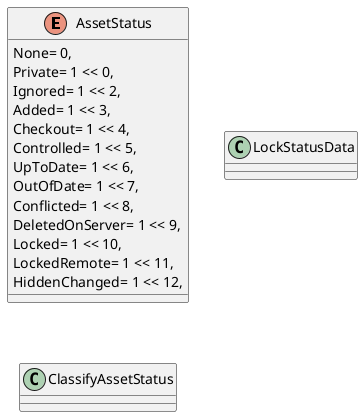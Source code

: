 @startuml
enum AssetStatus {
    None= 0,
    Private= 1 << 0,
    Ignored= 1 << 2,
    Added= 1 << 3,
    Checkout= 1 << 4,
    Controlled= 1 << 5,
    UpToDate= 1 << 6,
    OutOfDate= 1 << 7,
    Conflicted= 1 << 8,
    DeletedOnServer= 1 << 9,
    Locked= 1 << 10,
    LockedRemote= 1 << 11,
    HiddenChanged= 1 << 12,
}
class LockStatusData {
}
class ClassifyAssetStatus {
}
@enduml
